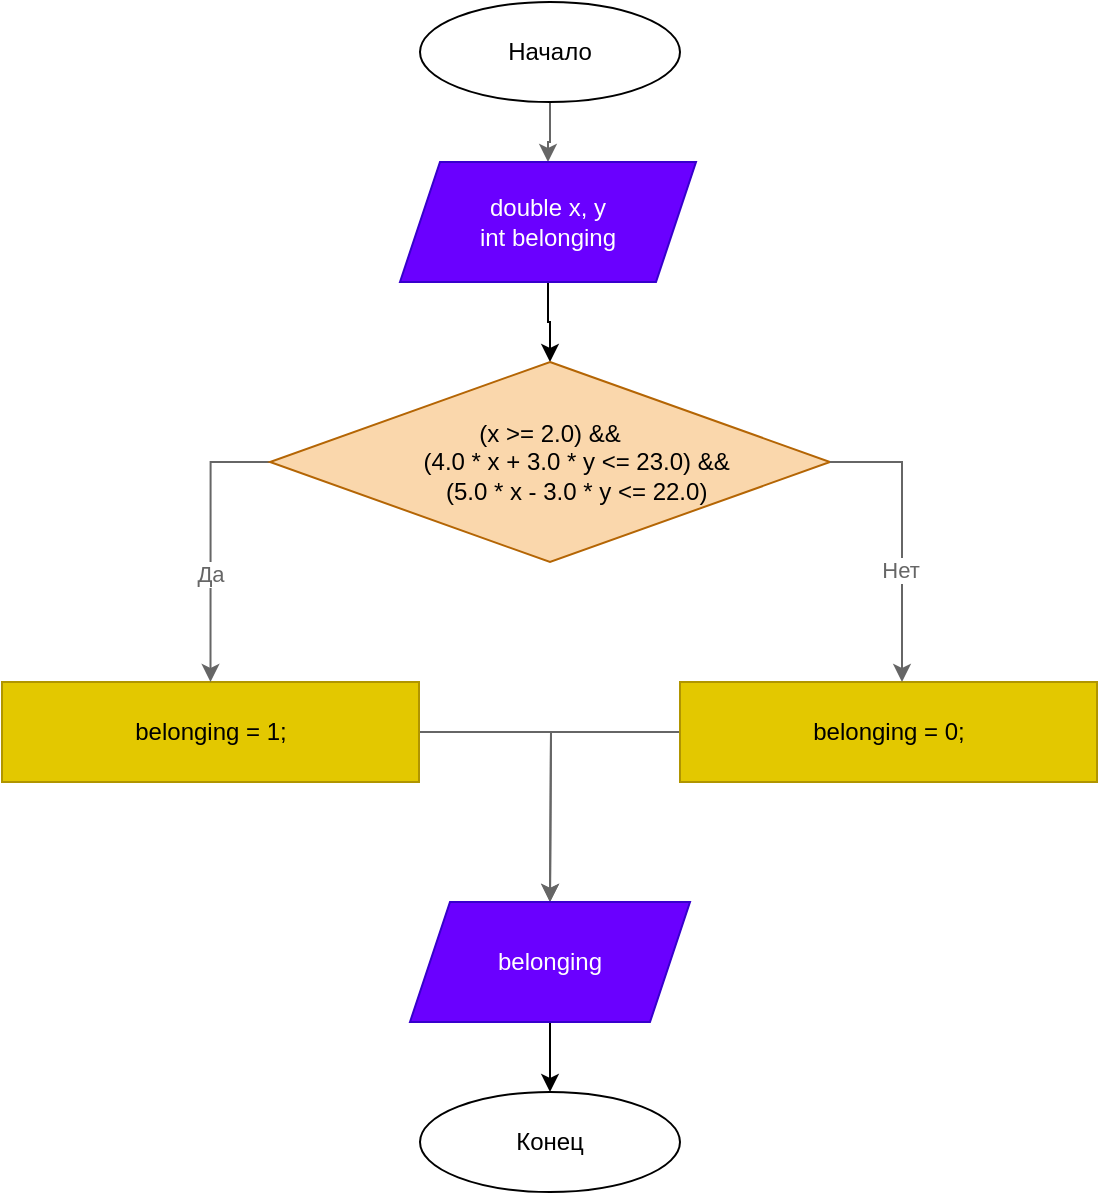 <mxfile version="28.2.5">
  <diagram name="Overtime Flow" id="HFjph0O6Kdc8xGvgqDXJ">
    <mxGraphModel dx="1158" dy="634" grid="1" gridSize="10" guides="1" tooltips="1" connect="1" arrows="1" fold="1" page="1" pageScale="1" pageWidth="827" pageHeight="1169" math="0" shadow="0">
      <root>
        <mxCell id="0" />
        <mxCell id="1" parent="0" />
        <mxCell id="3p-4eoCmtaqQqgszuCm3-14" style="edgeStyle=orthogonalEdgeStyle;rounded=0;orthogonalLoop=1;jettySize=auto;html=1;fillColor=#f5f5f5;strokeColor=#666666;" parent="1" source="3p-4eoCmtaqQqgszuCm3-15" target="3p-4eoCmtaqQqgszuCm3-17" edge="1">
          <mxGeometry relative="1" as="geometry" />
        </mxCell>
        <mxCell id="3p-4eoCmtaqQqgszuCm3-15" value="Начало" style="ellipse;whiteSpace=wrap;html=1;" parent="1" vertex="1">
          <mxGeometry x="349" y="40" width="130" height="50" as="geometry" />
        </mxCell>
        <mxCell id="HL7bXbQrPyiBs9PwXOf2-56" style="edgeStyle=orthogonalEdgeStyle;rounded=0;orthogonalLoop=1;jettySize=auto;html=1;entryX=0.5;entryY=0;entryDx=0;entryDy=0;" edge="1" parent="1" source="3p-4eoCmtaqQqgszuCm3-17" target="HL7bXbQrPyiBs9PwXOf2-1">
          <mxGeometry relative="1" as="geometry" />
        </mxCell>
        <mxCell id="3p-4eoCmtaqQqgszuCm3-17" value="&lt;div&gt;double x, y&lt;/div&gt;int belonging" style="shape=parallelogram;perimeter=parallelogramPerimeter;whiteSpace=wrap;html=1;fixedSize=1;fillColor=#6a00ff;strokeColor=#3700CC;fontColor=#ffffff;" parent="1" vertex="1">
          <mxGeometry x="339" y="120" width="148" height="60" as="geometry" />
        </mxCell>
        <mxCell id="3p-4eoCmtaqQqgszuCm3-20" value="Конец" style="ellipse;whiteSpace=wrap;html=1;" parent="1" vertex="1">
          <mxGeometry x="349" y="585" width="130" height="50" as="geometry" />
        </mxCell>
        <mxCell id="HL7bXbQrPyiBs9PwXOf2-27" style="edgeStyle=orthogonalEdgeStyle;rounded=0;orthogonalLoop=1;jettySize=auto;html=1;entryX=0.5;entryY=0;entryDx=0;entryDy=0;fillColor=#f5f5f5;strokeColor=#666666;" edge="1" parent="1" source="pS2kx78T9R6icxCyq9Gn-1">
          <mxGeometry relative="1" as="geometry">
            <mxPoint x="414" y="490" as="targetPoint" />
          </mxGeometry>
        </mxCell>
        <mxCell id="pS2kx78T9R6icxCyq9Gn-1" value="belonging = 1;" style="rounded=0;whiteSpace=wrap;html=1;fillColor=#e3c800;fontColor=#000000;strokeColor=#B09500;" parent="1" vertex="1">
          <mxGeometry x="140" y="380" width="208.5" height="50" as="geometry" />
        </mxCell>
        <mxCell id="HL7bXbQrPyiBs9PwXOf2-20" style="edgeStyle=orthogonalEdgeStyle;rounded=0;orthogonalLoop=1;jettySize=auto;html=1;entryX=0.5;entryY=0;entryDx=0;entryDy=0;exitX=0;exitY=0.5;exitDx=0;exitDy=0;fillColor=#f5f5f5;strokeColor=#666666;" edge="1" parent="1" source="HL7bXbQrPyiBs9PwXOf2-1" target="pS2kx78T9R6icxCyq9Gn-1">
          <mxGeometry relative="1" as="geometry">
            <Array as="points">
              <mxPoint x="244" y="270" />
            </Array>
          </mxGeometry>
        </mxCell>
        <mxCell id="HL7bXbQrPyiBs9PwXOf2-60" value="Да" style="edgeLabel;html=1;align=center;verticalAlign=middle;resizable=0;points=[];fontColor=#666666;" vertex="1" connectable="0" parent="HL7bXbQrPyiBs9PwXOf2-20">
          <mxGeometry x="0.22" y="-1" relative="1" as="geometry">
            <mxPoint as="offset" />
          </mxGeometry>
        </mxCell>
        <mxCell id="HL7bXbQrPyiBs9PwXOf2-1" value="(x &amp;gt;= 2.0) &amp;amp;&amp;amp;&lt;br&gt;&amp;nbsp; &amp;nbsp; &amp;nbsp; &amp;nbsp; (4.0 * x + 3.0 * y &amp;lt;= 23.0) &amp;amp;&amp;amp;&lt;br&gt;&amp;nbsp; &amp;nbsp; &amp;nbsp; &amp;nbsp; (5.0 * x - 3.0 * y &amp;lt;= 22.0)" style="rhombus;whiteSpace=wrap;html=1;fillColor=#fad7ac;strokeColor=#b46504;" vertex="1" parent="1">
          <mxGeometry x="274" y="220" width="280" height="100" as="geometry" />
        </mxCell>
        <mxCell id="HL7bXbQrPyiBs9PwXOf2-28" style="edgeStyle=orthogonalEdgeStyle;rounded=0;orthogonalLoop=1;jettySize=auto;html=1;fillColor=#f5f5f5;strokeColor=#666666;" edge="1" parent="1" source="HL7bXbQrPyiBs9PwXOf2-22">
          <mxGeometry relative="1" as="geometry">
            <mxPoint x="414" y="490" as="targetPoint" />
          </mxGeometry>
        </mxCell>
        <mxCell id="HL7bXbQrPyiBs9PwXOf2-22" value="belonging = 0;" style="rounded=0;whiteSpace=wrap;html=1;fillColor=#e3c800;fontColor=#000000;strokeColor=#B09500;" vertex="1" parent="1">
          <mxGeometry x="479" y="380" width="208.5" height="50" as="geometry" />
        </mxCell>
        <mxCell id="HL7bXbQrPyiBs9PwXOf2-23" style="edgeStyle=orthogonalEdgeStyle;rounded=0;orthogonalLoop=1;jettySize=auto;html=1;exitX=1;exitY=0.5;exitDx=0;exitDy=0;fillColor=#f5f5f5;strokeColor=#666666;" edge="1" parent="1" source="HL7bXbQrPyiBs9PwXOf2-1">
          <mxGeometry relative="1" as="geometry">
            <mxPoint x="590" y="380" as="targetPoint" />
            <Array as="points">
              <mxPoint x="590" y="270" />
            </Array>
          </mxGeometry>
        </mxCell>
        <mxCell id="HL7bXbQrPyiBs9PwXOf2-59" value="Нет" style="edgeLabel;html=1;align=center;verticalAlign=middle;resizable=0;points=[];fontColor=#666666;" vertex="1" connectable="0" parent="HL7bXbQrPyiBs9PwXOf2-23">
          <mxGeometry x="0.224" y="-1" relative="1" as="geometry">
            <mxPoint as="offset" />
          </mxGeometry>
        </mxCell>
        <mxCell id="HL7bXbQrPyiBs9PwXOf2-57" style="edgeStyle=orthogonalEdgeStyle;rounded=0;orthogonalLoop=1;jettySize=auto;html=1;entryX=0.5;entryY=0;entryDx=0;entryDy=0;" edge="1" parent="1" source="HL7bXbQrPyiBs9PwXOf2-31" target="3p-4eoCmtaqQqgszuCm3-20">
          <mxGeometry relative="1" as="geometry" />
        </mxCell>
        <mxCell id="HL7bXbQrPyiBs9PwXOf2-31" value="belonging" style="shape=parallelogram;perimeter=parallelogramPerimeter;whiteSpace=wrap;html=1;fixedSize=1;fillColor=#6a00ff;fontColor=#ffffff;strokeColor=#3700CC;" vertex="1" parent="1">
          <mxGeometry x="344" y="490" width="140" height="60" as="geometry" />
        </mxCell>
      </root>
    </mxGraphModel>
  </diagram>
</mxfile>
